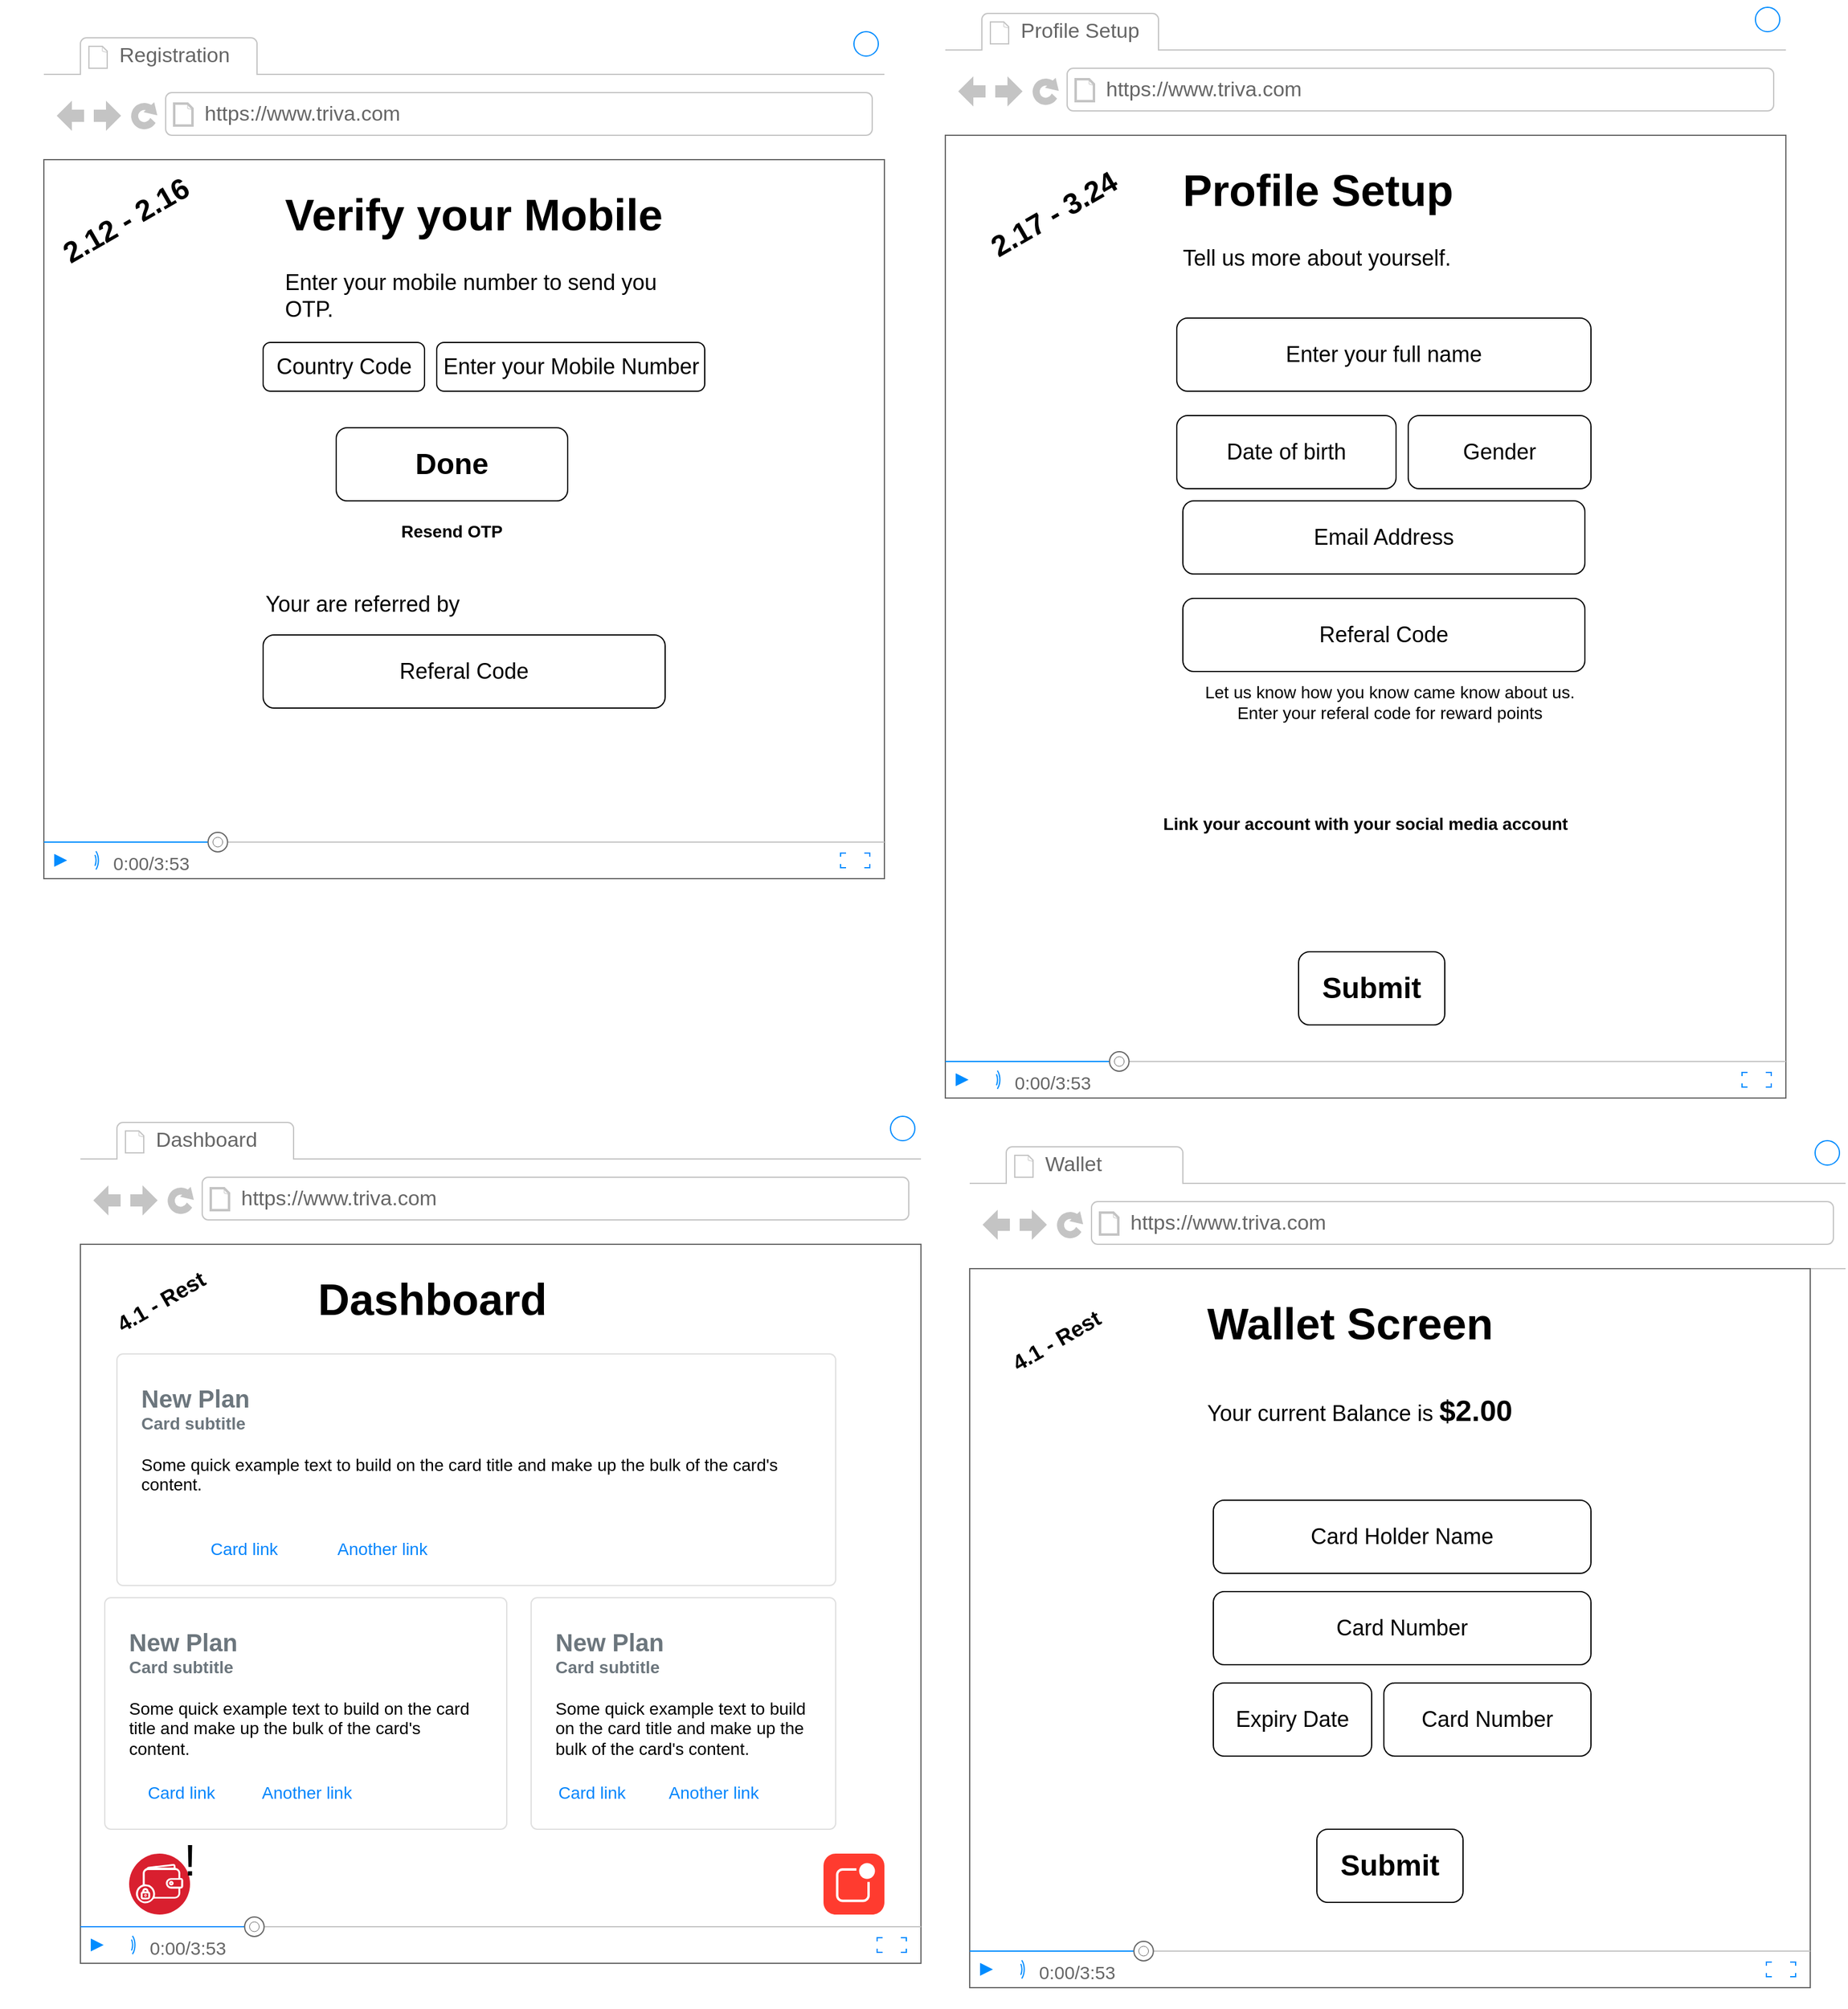 <mxfile version="16.4.8" type="github">
  <diagram id="piDafpqhtRUU5qUU-vj8" name="Page-1">
    <mxGraphModel dx="2927" dy="2056" grid="1" gridSize="10" guides="1" tooltips="1" connect="1" arrows="1" fold="1" page="1" pageScale="1" pageWidth="827" pageHeight="1169" math="0" shadow="0">
      <root>
        <mxCell id="0" />
        <mxCell id="1" parent="0" />
        <mxCell id="8962rQQDY3VNNf6We3Pp-1" value="" style="strokeWidth=1;shadow=0;dashed=0;align=center;html=1;shape=mxgraph.mockup.containers.browserWindow;rSize=0;strokeColor2=#008cff;strokeColor3=#c4c4c4;mainText=,;recursiveResize=0;strokeColor=#FFFFFF;fontColor=#FFFFFF;" parent="1" vertex="1">
          <mxGeometry x="20" y="-290" width="690" height="700" as="geometry" />
        </mxCell>
        <mxCell id="8962rQQDY3VNNf6We3Pp-2" value="Registration" style="strokeWidth=1;shadow=0;dashed=0;align=center;html=1;shape=mxgraph.mockup.containers.anchor;fontSize=17;fontColor=#666666;align=left;" parent="8962rQQDY3VNNf6We3Pp-1" vertex="1">
          <mxGeometry x="60" y="12" width="110" height="26" as="geometry" />
        </mxCell>
        <mxCell id="8962rQQDY3VNNf6We3Pp-3" value="https://www.triva.com" style="strokeWidth=1;shadow=0;dashed=0;align=center;html=1;shape=mxgraph.mockup.containers.anchor;rSize=0;fontSize=17;fontColor=#666666;align=left;" parent="8962rQQDY3VNNf6We3Pp-1" vertex="1">
          <mxGeometry x="130" y="60" width="250" height="26" as="geometry" />
        </mxCell>
        <mxCell id="8962rQQDY3VNNf6We3Pp-4" value="" style="verticalLabelPosition=bottom;shadow=0;dashed=0;align=center;html=1;verticalAlign=top;strokeWidth=1;shape=mxgraph.mockup.containers.videoPlayer;strokeColor=#666666;strokeColor2=#008cff;strokeColor3=#c4c4c4;textColor=#666666;fillColor2=#008cff;barHeight=30;barPos=20;" parent="8962rQQDY3VNNf6We3Pp-1" vertex="1">
          <mxGeometry y="110" width="690" height="590" as="geometry" />
        </mxCell>
        <mxCell id="rX01KyGm1Qf1U-KcWeF4-1" value="&lt;font style=&quot;font-size: 18px&quot;&gt;Enter your Mobile Number&lt;/font&gt;" style="rounded=1;whiteSpace=wrap;html=1;" parent="8962rQQDY3VNNf6We3Pp-1" vertex="1">
          <mxGeometry x="322.5" y="260" width="220" height="40" as="geometry" />
        </mxCell>
        <mxCell id="rX01KyGm1Qf1U-KcWeF4-3" value="&lt;h1&gt;Verify your Mobile&lt;/h1&gt;&lt;p&gt;Enter your mobile number to send you OTP.&lt;/p&gt;" style="text;html=1;strokeColor=none;fillColor=none;spacing=5;spacingTop=-20;whiteSpace=wrap;overflow=hidden;rounded=0;fontSize=18;" parent="8962rQQDY3VNNf6We3Pp-1" vertex="1">
          <mxGeometry x="192.5" y="120" width="350" height="130" as="geometry" />
        </mxCell>
        <mxCell id="rX01KyGm1Qf1U-KcWeF4-4" value="&lt;span style=&quot;font-size: 24px&quot;&gt;&lt;b&gt;Done&lt;/b&gt;&lt;/span&gt;" style="rounded=1;whiteSpace=wrap;html=1;fontSize=18;" parent="8962rQQDY3VNNf6We3Pp-1" vertex="1">
          <mxGeometry x="240" y="330" width="190" height="60" as="geometry" />
        </mxCell>
        <mxCell id="6Xm53kU04oqy3b9dKunh-1" value="&lt;font style=&quot;font-size: 18px&quot;&gt;Country Code&lt;/font&gt;" style="rounded=1;whiteSpace=wrap;html=1;" parent="8962rQQDY3VNNf6We3Pp-1" vertex="1">
          <mxGeometry x="180" y="260" width="132.5" height="40" as="geometry" />
        </mxCell>
        <mxCell id="6Xm53kU04oqy3b9dKunh-2" value="&lt;b&gt;&lt;font style=&quot;font-size: 14px&quot;&gt;Resend OTP&lt;/font&gt;&lt;/b&gt;" style="text;html=1;strokeColor=none;fillColor=none;align=center;verticalAlign=middle;whiteSpace=wrap;rounded=0;" parent="8962rQQDY3VNNf6We3Pp-1" vertex="1">
          <mxGeometry x="266.25" y="400" width="137.5" height="30" as="geometry" />
        </mxCell>
        <mxCell id="6Xm53kU04oqy3b9dKunh-5" value="&lt;span style=&quot;font-size: 18px&quot;&gt;Referal Code&lt;/span&gt;" style="rounded=1;whiteSpace=wrap;html=1;" parent="8962rQQDY3VNNf6We3Pp-1" vertex="1">
          <mxGeometry x="180" y="500" width="330" height="60" as="geometry" />
        </mxCell>
        <mxCell id="6Xm53kU04oqy3b9dKunh-6" value="&lt;font style=&quot;font-size: 18px&quot;&gt;Your are referred by&lt;/font&gt;" style="text;html=1;strokeColor=none;fillColor=none;align=left;verticalAlign=middle;whiteSpace=wrap;rounded=0;fontSize=14;" parent="8962rQQDY3VNNf6We3Pp-1" vertex="1">
          <mxGeometry x="180" y="450" width="340" height="50" as="geometry" />
        </mxCell>
        <mxCell id="6Xm53kU04oqy3b9dKunh-44" value="&lt;h1&gt;&lt;font style=&quot;font-size: 24px&quot;&gt;2.12 - 2.16&lt;/font&gt;&lt;/h1&gt;" style="text;html=1;strokeColor=none;fillColor=none;spacing=5;spacingTop=-20;whiteSpace=wrap;overflow=hidden;rounded=0;fontSize=36;rotation=-30;" parent="8962rQQDY3VNNf6We3Pp-1" vertex="1">
          <mxGeometry y="60" width="137.5" height="176.68" as="geometry" />
        </mxCell>
        <mxCell id="rX01KyGm1Qf1U-KcWeF4-5" value="" style="strokeWidth=1;shadow=0;dashed=0;align=center;html=1;shape=mxgraph.mockup.containers.browserWindow;rSize=0;strokeColor2=#008cff;strokeColor3=#c4c4c4;mainText=,;recursiveResize=0;strokeColor=#FFFFFF;fontColor=#FFFFFF;" parent="1" vertex="1">
          <mxGeometry x="760" y="-310" width="690" height="900" as="geometry" />
        </mxCell>
        <mxCell id="rX01KyGm1Qf1U-KcWeF4-6" value="Profile Setup" style="strokeWidth=1;shadow=0;dashed=0;align=center;html=1;shape=mxgraph.mockup.containers.anchor;fontSize=17;fontColor=#666666;align=left;" parent="rX01KyGm1Qf1U-KcWeF4-5" vertex="1">
          <mxGeometry x="60" y="12" width="110" height="26" as="geometry" />
        </mxCell>
        <mxCell id="rX01KyGm1Qf1U-KcWeF4-7" value="https://www.triva.com" style="strokeWidth=1;shadow=0;dashed=0;align=center;html=1;shape=mxgraph.mockup.containers.anchor;rSize=0;fontSize=17;fontColor=#666666;align=left;" parent="rX01KyGm1Qf1U-KcWeF4-5" vertex="1">
          <mxGeometry x="130" y="60" width="250" height="26" as="geometry" />
        </mxCell>
        <mxCell id="rX01KyGm1Qf1U-KcWeF4-8" value="" style="verticalLabelPosition=bottom;shadow=0;dashed=0;align=center;html=1;verticalAlign=top;strokeWidth=1;shape=mxgraph.mockup.containers.videoPlayer;strokeColor=#666666;strokeColor2=#008cff;strokeColor3=#c4c4c4;textColor=#666666;fillColor2=#008cff;barHeight=30;barPos=20;" parent="rX01KyGm1Qf1U-KcWeF4-5" vertex="1">
          <mxGeometry y="110" width="690" height="790" as="geometry" />
        </mxCell>
        <mxCell id="rX01KyGm1Qf1U-KcWeF4-12" value="&lt;span style=&quot;font-size: 18px&quot;&gt;Date of birth&lt;/span&gt;" style="rounded=1;whiteSpace=wrap;html=1;" parent="rX01KyGm1Qf1U-KcWeF4-5" vertex="1">
          <mxGeometry x="190" y="340" width="180" height="60" as="geometry" />
        </mxCell>
        <mxCell id="rX01KyGm1Qf1U-KcWeF4-13" value="&lt;font style=&quot;font-size: 18px&quot;&gt;Enter your full name&lt;/font&gt;" style="rounded=1;whiteSpace=wrap;html=1;" parent="rX01KyGm1Qf1U-KcWeF4-5" vertex="1">
          <mxGeometry x="190" y="260" width="340" height="60" as="geometry" />
        </mxCell>
        <mxCell id="rX01KyGm1Qf1U-KcWeF4-14" value="&lt;h1&gt;Profile Setup&lt;/h1&gt;&lt;p&gt;Tell us more about yourself.&lt;/p&gt;" style="text;html=1;strokeColor=none;fillColor=none;spacing=5;spacingTop=-20;whiteSpace=wrap;overflow=hidden;rounded=0;fontSize=18;" parent="rX01KyGm1Qf1U-KcWeF4-5" vertex="1">
          <mxGeometry x="190" y="120" width="350" height="120" as="geometry" />
        </mxCell>
        <mxCell id="rX01KyGm1Qf1U-KcWeF4-15" value="&lt;font style=&quot;font-size: 24px&quot;&gt;&lt;b&gt;Submit&lt;/b&gt;&lt;/font&gt;" style="rounded=1;whiteSpace=wrap;html=1;fontSize=18;" parent="rX01KyGm1Qf1U-KcWeF4-5" vertex="1">
          <mxGeometry x="290" y="780" width="120" height="60" as="geometry" />
        </mxCell>
        <mxCell id="rX01KyGm1Qf1U-KcWeF4-16" value="&lt;span style=&quot;font-size: 18px&quot;&gt;Gender&lt;/span&gt;" style="rounded=1;whiteSpace=wrap;html=1;" parent="rX01KyGm1Qf1U-KcWeF4-5" vertex="1">
          <mxGeometry x="380" y="340" width="150" height="60" as="geometry" />
        </mxCell>
        <mxCell id="rX01KyGm1Qf1U-KcWeF4-18" value="&lt;span style=&quot;font-size: 18px&quot;&gt;Referal Code&lt;/span&gt;" style="rounded=1;whiteSpace=wrap;html=1;" parent="rX01KyGm1Qf1U-KcWeF4-5" vertex="1">
          <mxGeometry x="195" y="490" width="330" height="60" as="geometry" />
        </mxCell>
        <mxCell id="6Xm53kU04oqy3b9dKunh-3" value="Let us know how you know came know about us.&lt;br&gt;Enter your referal code for reward points" style="text;html=1;strokeColor=none;fillColor=none;align=center;verticalAlign=middle;whiteSpace=wrap;rounded=0;fontSize=14;" parent="rX01KyGm1Qf1U-KcWeF4-5" vertex="1">
          <mxGeometry x="195" y="550" width="340" height="50" as="geometry" />
        </mxCell>
        <mxCell id="8962rQQDY3VNNf6We3Pp-36" value="" style="shape=image;html=1;verticalAlign=top;verticalLabelPosition=bottom;labelBackgroundColor=#ffffff;imageAspect=0;aspect=fixed;image=https://cdn3.iconfinder.com/data/icons/peelicons-vol-1/50/LinkedIn-128.png;fillColor=#008CFF;fontSize=13;fontColor=#0066CC;" parent="rX01KyGm1Qf1U-KcWeF4-5" vertex="1">
          <mxGeometry x="190" y="700" width="70" height="70" as="geometry" />
        </mxCell>
        <mxCell id="8962rQQDY3VNNf6We3Pp-37" value="" style="shape=image;html=1;verticalAlign=top;verticalLabelPosition=bottom;labelBackgroundColor=#ffffff;imageAspect=0;aspect=fixed;image=https://cdn3.iconfinder.com/data/icons/peelicons-vol-1/50/Facebook-128.png;fillColor=#008CFF;fontSize=13;fontColor=#0066CC;" parent="rX01KyGm1Qf1U-KcWeF4-5" vertex="1">
          <mxGeometry x="310" y="700" width="70" height="70" as="geometry" />
        </mxCell>
        <mxCell id="8962rQQDY3VNNf6We3Pp-38" value="" style="shape=image;html=1;verticalAlign=top;verticalLabelPosition=bottom;labelBackgroundColor=#ffffff;imageAspect=0;aspect=fixed;image=https://cdn3.iconfinder.com/data/icons/peelicons-vol-1/50/Twitter-128.png;fillColor=#008CFF;fontSize=13;fontColor=#0066CC;" parent="rX01KyGm1Qf1U-KcWeF4-5" vertex="1">
          <mxGeometry x="446" y="700" width="70" height="70" as="geometry" />
        </mxCell>
        <mxCell id="6Xm53kU04oqy3b9dKunh-4" value="&lt;font style=&quot;font-size: 14px&quot;&gt;&lt;b&gt;Link your account with your social media account&lt;/b&gt;&lt;/font&gt;" style="text;html=1;strokeColor=none;fillColor=none;align=center;verticalAlign=middle;whiteSpace=wrap;rounded=0;fontSize=14;" parent="rX01KyGm1Qf1U-KcWeF4-5" vertex="1">
          <mxGeometry x="170" y="660" width="350" height="30" as="geometry" />
        </mxCell>
        <mxCell id="6Xm53kU04oqy3b9dKunh-7" value="&lt;span style=&quot;font-size: 18px&quot;&gt;Email Address&lt;/span&gt;" style="rounded=1;whiteSpace=wrap;html=1;" parent="rX01KyGm1Qf1U-KcWeF4-5" vertex="1">
          <mxGeometry x="195" y="410" width="330" height="60" as="geometry" />
        </mxCell>
        <mxCell id="6Xm53kU04oqy3b9dKunh-8" value="" style="shape=image;html=1;verticalAlign=top;verticalLabelPosition=bottom;labelBackgroundColor=#ffffff;imageAspect=0;aspect=fixed;image=https://cdn4.iconfinder.com/data/icons/essential-app-2/16/camera-digital-snap-photo-128.png;fontSize=18;" parent="rX01KyGm1Qf1U-KcWeF4-5" vertex="1">
          <mxGeometry x="71" y="252" width="88" height="88" as="geometry" />
        </mxCell>
        <mxCell id="6Xm53kU04oqy3b9dKunh-46" value="&lt;h1&gt;&lt;font style=&quot;font-size: 24px&quot;&gt;2.17 - 3.24&lt;/font&gt;&lt;/h1&gt;" style="text;html=1;strokeColor=none;fillColor=none;spacing=5;spacingTop=-20;whiteSpace=wrap;overflow=hidden;rounded=0;fontSize=36;rotation=-30;" parent="rX01KyGm1Qf1U-KcWeF4-5" vertex="1">
          <mxGeometry x="21.5" y="75.32" width="137.5" height="176.68" as="geometry" />
        </mxCell>
        <mxCell id="rX01KyGm1Qf1U-KcWeF4-32" value="" style="strokeWidth=1;shadow=0;dashed=0;align=center;html=1;shape=mxgraph.mockup.containers.browserWindow;rSize=0;strokeColor2=#008cff;strokeColor3=#c4c4c4;mainText=,;recursiveResize=0;strokeColor=#FFFFFF;fontColor=#FFFFFF;" parent="1" vertex="1">
          <mxGeometry x="50" y="600" width="690" height="700" as="geometry" />
        </mxCell>
        <mxCell id="rX01KyGm1Qf1U-KcWeF4-33" value="Dashboard" style="strokeWidth=1;shadow=0;dashed=0;align=center;html=1;shape=mxgraph.mockup.containers.anchor;fontSize=17;fontColor=#666666;align=left;" parent="rX01KyGm1Qf1U-KcWeF4-32" vertex="1">
          <mxGeometry x="60" y="12" width="110" height="26" as="geometry" />
        </mxCell>
        <mxCell id="rX01KyGm1Qf1U-KcWeF4-34" value="https://www.triva.com" style="strokeWidth=1;shadow=0;dashed=0;align=center;html=1;shape=mxgraph.mockup.containers.anchor;rSize=0;fontSize=17;fontColor=#666666;align=left;" parent="rX01KyGm1Qf1U-KcWeF4-32" vertex="1">
          <mxGeometry x="130" y="60" width="250" height="26" as="geometry" />
        </mxCell>
        <mxCell id="rX01KyGm1Qf1U-KcWeF4-35" value="" style="verticalLabelPosition=bottom;shadow=0;dashed=0;align=center;html=1;verticalAlign=top;strokeWidth=1;shape=mxgraph.mockup.containers.videoPlayer;strokeColor=#666666;strokeColor2=#008cff;strokeColor3=#c4c4c4;textColor=#666666;fillColor2=#008cff;barHeight=30;barPos=20;" parent="rX01KyGm1Qf1U-KcWeF4-32" vertex="1">
          <mxGeometry y="110" width="690" height="590" as="geometry" />
        </mxCell>
        <mxCell id="rX01KyGm1Qf1U-KcWeF4-41" value="&lt;h1&gt;Dashboard&lt;/h1&gt;&lt;p&gt;&lt;br&gt;&lt;/p&gt;" style="text;html=1;strokeColor=none;fillColor=none;spacing=5;spacingTop=-20;whiteSpace=wrap;overflow=hidden;rounded=0;fontSize=18;" parent="rX01KyGm1Qf1U-KcWeF4-32" vertex="1">
          <mxGeometry x="190" y="120" width="350" height="70" as="geometry" />
        </mxCell>
        <mxCell id="6Xm53kU04oqy3b9dKunh-9" value="" style="shape=image;html=1;verticalAlign=top;verticalLabelPosition=bottom;labelBackgroundColor=#ffffff;imageAspect=0;aspect=fixed;image=https://cdn2.iconfinder.com/data/icons/black-friday-shopping-3/252/Asset_1140-128.png;fontSize=18;" parent="rX01KyGm1Qf1U-KcWeF4-32" vertex="1">
          <mxGeometry x="300" y="610" width="50" height="50" as="geometry" />
        </mxCell>
        <mxCell id="6Xm53kU04oqy3b9dKunh-10" value="" style="html=1;strokeWidth=1;shadow=0;dashed=0;shape=mxgraph.ios7.misc.notification;fillColor=#FF3B2F;strokeColor=none;buttonText=;strokeColor2=#222222;fontColor=#222222;fontSize=8;verticalLabelPosition=bottom;verticalAlign=top;align=center;sketch=0;" parent="rX01KyGm1Qf1U-KcWeF4-32" vertex="1">
          <mxGeometry x="610" y="610" width="50" height="50" as="geometry" />
        </mxCell>
        <mxCell id="6Xm53kU04oqy3b9dKunh-11" value="" style="aspect=fixed;perimeter=ellipsePerimeter;html=1;align=center;shadow=0;dashed=0;fontColor=#4277BB;labelBackgroundColor=#ffffff;fontSize=12;spacingTop=3;image;image=img/lib/ibm/blockchain/wallet.svg;" parent="rX01KyGm1Qf1U-KcWeF4-32" vertex="1">
          <mxGeometry x="40" y="610" width="50" height="50" as="geometry" />
        </mxCell>
        <mxCell id="6Xm53kU04oqy3b9dKunh-12" value="&lt;font color=&quot;#6c767d&quot;&gt;&lt;b&gt;&lt;font&gt;&lt;span style=&quot;font-size: 20px&quot;&gt;New Plan&lt;/span&gt;&lt;br style=&quot;font-size: 10px&quot;&gt;Card subtitle&lt;br&gt;&lt;/font&gt;&lt;/b&gt;&lt;/font&gt;&lt;br style=&quot;font-size: 14px&quot;&gt;Some quick example text to build on the card title and make up the bulk of the card&#39;s content." style="html=1;shadow=0;dashed=0;shape=mxgraph.bootstrap.rrect;rSize=5;strokeColor=#DFDFDF;html=1;whiteSpace=wrap;fillColor=#ffffff;fontColor=#000000;verticalAlign=top;align=left;spacing=20;fontSize=14;" parent="rX01KyGm1Qf1U-KcWeF4-32" vertex="1">
          <mxGeometry x="30" y="200" width="590" height="190" as="geometry" />
        </mxCell>
        <mxCell id="6Xm53kU04oqy3b9dKunh-13" value="Card link" style="html=1;shadow=0;dashed=0;shape=mxgraph.bootstrap.rrect;rSize=5;perimeter=none;whiteSpace=wrap;fillColor=none;strokeColor=none;fontColor=#0085FC;resizeWidth=1;fontSize=14;align=center;" parent="6Xm53kU04oqy3b9dKunh-12" vertex="1">
          <mxGeometry y="1" width="188.8" height="40" relative="1" as="geometry">
            <mxPoint x="10" y="-50" as="offset" />
          </mxGeometry>
        </mxCell>
        <mxCell id="6Xm53kU04oqy3b9dKunh-14" value="Another link" style="html=1;shadow=0;dashed=0;shape=mxgraph.bootstrap.rrect;rSize=5;perimeter=none;whiteSpace=wrap;fillColor=none;strokeColor=none;fontColor=#0085FC;resizeWidth=1;fontSize=14;align=center;" parent="6Xm53kU04oqy3b9dKunh-12" vertex="1">
          <mxGeometry y="1" width="236" height="40" relative="1" as="geometry">
            <mxPoint x="100" y="-50" as="offset" />
          </mxGeometry>
        </mxCell>
        <mxCell id="6Xm53kU04oqy3b9dKunh-37" value="!" style="text;html=1;strokeColor=none;fillColor=none;align=center;verticalAlign=middle;whiteSpace=wrap;rounded=0;fontSize=36;" parent="rX01KyGm1Qf1U-KcWeF4-32" vertex="1">
          <mxGeometry x="60" y="600" width="60" height="30" as="geometry" />
        </mxCell>
        <mxCell id="6Xm53kU04oqy3b9dKunh-38" value="&lt;font color=&quot;#6c767d&quot;&gt;&lt;b&gt;&lt;font&gt;&lt;span style=&quot;font-size: 20px&quot;&gt;New Plan&lt;/span&gt;&lt;br style=&quot;font-size: 10px&quot;&gt;Card subtitle&lt;br&gt;&lt;/font&gt;&lt;/b&gt;&lt;/font&gt;&lt;br style=&quot;font-size: 14px&quot;&gt;Some quick example text to build on the card title and make up the bulk of the card&#39;s content." style="html=1;shadow=0;dashed=0;shape=mxgraph.bootstrap.rrect;rSize=5;strokeColor=#DFDFDF;html=1;whiteSpace=wrap;fillColor=#ffffff;fontColor=#000000;verticalAlign=top;align=left;spacing=20;fontSize=14;" parent="rX01KyGm1Qf1U-KcWeF4-32" vertex="1">
          <mxGeometry x="20" y="400" width="330" height="190" as="geometry" />
        </mxCell>
        <mxCell id="6Xm53kU04oqy3b9dKunh-39" value="Card link" style="html=1;shadow=0;dashed=0;shape=mxgraph.bootstrap.rrect;rSize=5;perimeter=none;whiteSpace=wrap;fillColor=none;strokeColor=none;fontColor=#0085FC;resizeWidth=1;fontSize=14;align=center;" parent="6Xm53kU04oqy3b9dKunh-38" vertex="1">
          <mxGeometry y="1" width="105.6" height="40" relative="1" as="geometry">
            <mxPoint x="10" y="-50" as="offset" />
          </mxGeometry>
        </mxCell>
        <mxCell id="6Xm53kU04oqy3b9dKunh-40" value="Another link" style="html=1;shadow=0;dashed=0;shape=mxgraph.bootstrap.rrect;rSize=5;perimeter=none;whiteSpace=wrap;fillColor=none;strokeColor=none;fontColor=#0085FC;resizeWidth=1;fontSize=14;align=center;" parent="6Xm53kU04oqy3b9dKunh-38" vertex="1">
          <mxGeometry y="1" width="132" height="40" relative="1" as="geometry">
            <mxPoint x="100" y="-50" as="offset" />
          </mxGeometry>
        </mxCell>
        <mxCell id="6Xm53kU04oqy3b9dKunh-41" value="&lt;font color=&quot;#6c767d&quot;&gt;&lt;b&gt;&lt;font&gt;&lt;span style=&quot;font-size: 20px&quot;&gt;New Plan&lt;/span&gt;&lt;br style=&quot;font-size: 10px&quot;&gt;Card subtitle&lt;br&gt;&lt;/font&gt;&lt;/b&gt;&lt;/font&gt;&lt;br style=&quot;font-size: 14px&quot;&gt;Some quick example text to build on the card title and make up the bulk of the card&#39;s content." style="html=1;shadow=0;dashed=0;shape=mxgraph.bootstrap.rrect;rSize=5;strokeColor=#DFDFDF;html=1;whiteSpace=wrap;fillColor=#ffffff;fontColor=#000000;verticalAlign=top;align=left;spacing=20;fontSize=14;" parent="rX01KyGm1Qf1U-KcWeF4-32" vertex="1">
          <mxGeometry x="370" y="400" width="250" height="190" as="geometry" />
        </mxCell>
        <mxCell id="6Xm53kU04oqy3b9dKunh-42" value="Card link" style="html=1;shadow=0;dashed=0;shape=mxgraph.bootstrap.rrect;rSize=5;perimeter=none;whiteSpace=wrap;fillColor=none;strokeColor=none;fontColor=#0085FC;resizeWidth=1;fontSize=14;align=center;" parent="6Xm53kU04oqy3b9dKunh-41" vertex="1">
          <mxGeometry y="1" width="80" height="40" relative="1" as="geometry">
            <mxPoint x="10" y="-50" as="offset" />
          </mxGeometry>
        </mxCell>
        <mxCell id="6Xm53kU04oqy3b9dKunh-43" value="Another link" style="html=1;shadow=0;dashed=0;shape=mxgraph.bootstrap.rrect;rSize=5;perimeter=none;whiteSpace=wrap;fillColor=none;strokeColor=none;fontColor=#0085FC;resizeWidth=1;fontSize=14;align=center;" parent="6Xm53kU04oqy3b9dKunh-41" vertex="1">
          <mxGeometry y="1" width="100" height="40" relative="1" as="geometry">
            <mxPoint x="100" y="-50" as="offset" />
          </mxGeometry>
        </mxCell>
        <mxCell id="6Xm53kU04oqy3b9dKunh-45" value="&lt;h1&gt;&lt;font style=&quot;font-size: 18px&quot;&gt;4.1 - Rest&lt;/font&gt;&lt;/h1&gt;" style="text;html=1;strokeColor=none;fillColor=none;spacing=5;spacingTop=-20;whiteSpace=wrap;overflow=hidden;rounded=0;fontSize=36;rotation=-30;" parent="rX01KyGm1Qf1U-KcWeF4-32" vertex="1">
          <mxGeometry x="-5" y="38" width="190" height="120" as="geometry" />
        </mxCell>
        <mxCell id="rX01KyGm1Qf1U-KcWeF4-19" value="" style="strokeWidth=1;shadow=0;dashed=0;align=center;html=1;shape=mxgraph.mockup.containers.browserWindow;rSize=0;strokeColor2=#008cff;strokeColor3=#c4c4c4;mainText=,;recursiveResize=0;strokeColor=#FFFFFF;fontColor=#FFFFFF;" parent="1" vertex="1">
          <mxGeometry x="780" y="620" width="719" height="716" as="geometry" />
        </mxCell>
        <mxCell id="rX01KyGm1Qf1U-KcWeF4-20" value="Wallet" style="strokeWidth=1;shadow=0;dashed=0;align=center;html=1;shape=mxgraph.mockup.containers.anchor;fontSize=17;fontColor=#666666;align=left;" parent="rX01KyGm1Qf1U-KcWeF4-19" vertex="1">
          <mxGeometry x="60" y="12" width="110" height="26" as="geometry" />
        </mxCell>
        <mxCell id="rX01KyGm1Qf1U-KcWeF4-21" value="https://www.triva.com" style="strokeWidth=1;shadow=0;dashed=0;align=center;html=1;shape=mxgraph.mockup.containers.anchor;rSize=0;fontSize=17;fontColor=#666666;align=left;" parent="rX01KyGm1Qf1U-KcWeF4-19" vertex="1">
          <mxGeometry x="130" y="60" width="250" height="26" as="geometry" />
        </mxCell>
        <mxCell id="rX01KyGm1Qf1U-KcWeF4-22" value="" style="verticalLabelPosition=bottom;shadow=0;dashed=0;align=center;html=1;verticalAlign=top;strokeWidth=1;shape=mxgraph.mockup.containers.videoPlayer;strokeColor=#666666;strokeColor2=#008cff;strokeColor3=#c4c4c4;textColor=#666666;fillColor2=#008cff;barHeight=30;barPos=20;" parent="rX01KyGm1Qf1U-KcWeF4-19" vertex="1">
          <mxGeometry y="110" width="690" height="590" as="geometry" />
        </mxCell>
        <mxCell id="rX01KyGm1Qf1U-KcWeF4-28" value="&lt;h1&gt;&lt;span&gt;&lt;font style=&quot;font-size: 36px&quot;&gt;Wallet Screen&lt;/font&gt;&lt;/span&gt;&lt;/h1&gt;&lt;h1&gt;&lt;span style=&quot;font-size: 18px ; font-weight: 400&quot;&gt;Your current Balance is &lt;/span&gt;&lt;font style=&quot;font-size: 24px&quot;&gt;$2.00&lt;/font&gt;&lt;/h1&gt;" style="text;html=1;strokeColor=none;fillColor=none;spacing=5;spacingTop=-20;whiteSpace=wrap;overflow=hidden;rounded=0;fontSize=18;" parent="rX01KyGm1Qf1U-KcWeF4-19" vertex="1">
          <mxGeometry x="190" y="120" width="380" height="140" as="geometry" />
        </mxCell>
        <mxCell id="6Xm53kU04oqy3b9dKunh-15" value="&lt;span style=&quot;font-size: 18px&quot;&gt;Card Holder Name&lt;/span&gt;" style="rounded=1;whiteSpace=wrap;html=1;" parent="rX01KyGm1Qf1U-KcWeF4-19" vertex="1">
          <mxGeometry x="200" y="300" width="310" height="60" as="geometry" />
        </mxCell>
        <mxCell id="6Xm53kU04oqy3b9dKunh-16" value="&lt;span style=&quot;font-size: 18px&quot;&gt;Card Number&lt;/span&gt;" style="rounded=1;whiteSpace=wrap;html=1;" parent="rX01KyGm1Qf1U-KcWeF4-19" vertex="1">
          <mxGeometry x="200" y="375" width="310" height="60" as="geometry" />
        </mxCell>
        <mxCell id="6Xm53kU04oqy3b9dKunh-17" value="&lt;span style=&quot;font-size: 18px&quot;&gt;Expiry Date&lt;/span&gt;" style="rounded=1;whiteSpace=wrap;html=1;" parent="rX01KyGm1Qf1U-KcWeF4-19" vertex="1">
          <mxGeometry x="200" y="450" width="130" height="60" as="geometry" />
        </mxCell>
        <mxCell id="6Xm53kU04oqy3b9dKunh-18" value="&lt;span style=&quot;font-size: 18px&quot;&gt;Card Number&lt;/span&gt;" style="rounded=1;whiteSpace=wrap;html=1;" parent="rX01KyGm1Qf1U-KcWeF4-19" vertex="1">
          <mxGeometry x="340" y="450" width="170" height="60" as="geometry" />
        </mxCell>
        <mxCell id="6Xm53kU04oqy3b9dKunh-36" value="&lt;font style=&quot;font-size: 24px&quot;&gt;&lt;b&gt;Submit&lt;/b&gt;&lt;/font&gt;" style="rounded=1;whiteSpace=wrap;html=1;fontSize=18;" parent="rX01KyGm1Qf1U-KcWeF4-19" vertex="1">
          <mxGeometry x="285" y="570" width="120" height="60" as="geometry" />
        </mxCell>
        <mxCell id="6Xm53kU04oqy3b9dKunh-66" value="&lt;h1&gt;&lt;font style=&quot;font-size: 18px&quot;&gt;4.1 - Rest&lt;/font&gt;&lt;/h1&gt;" style="text;html=1;strokeColor=none;fillColor=none;spacing=5;spacingTop=-20;whiteSpace=wrap;overflow=hidden;rounded=0;fontSize=36;rotation=-30;" parent="rX01KyGm1Qf1U-KcWeF4-19" vertex="1">
          <mxGeometry y="50" width="190" height="120" as="geometry" />
        </mxCell>
      </root>
    </mxGraphModel>
  </diagram>
</mxfile>

